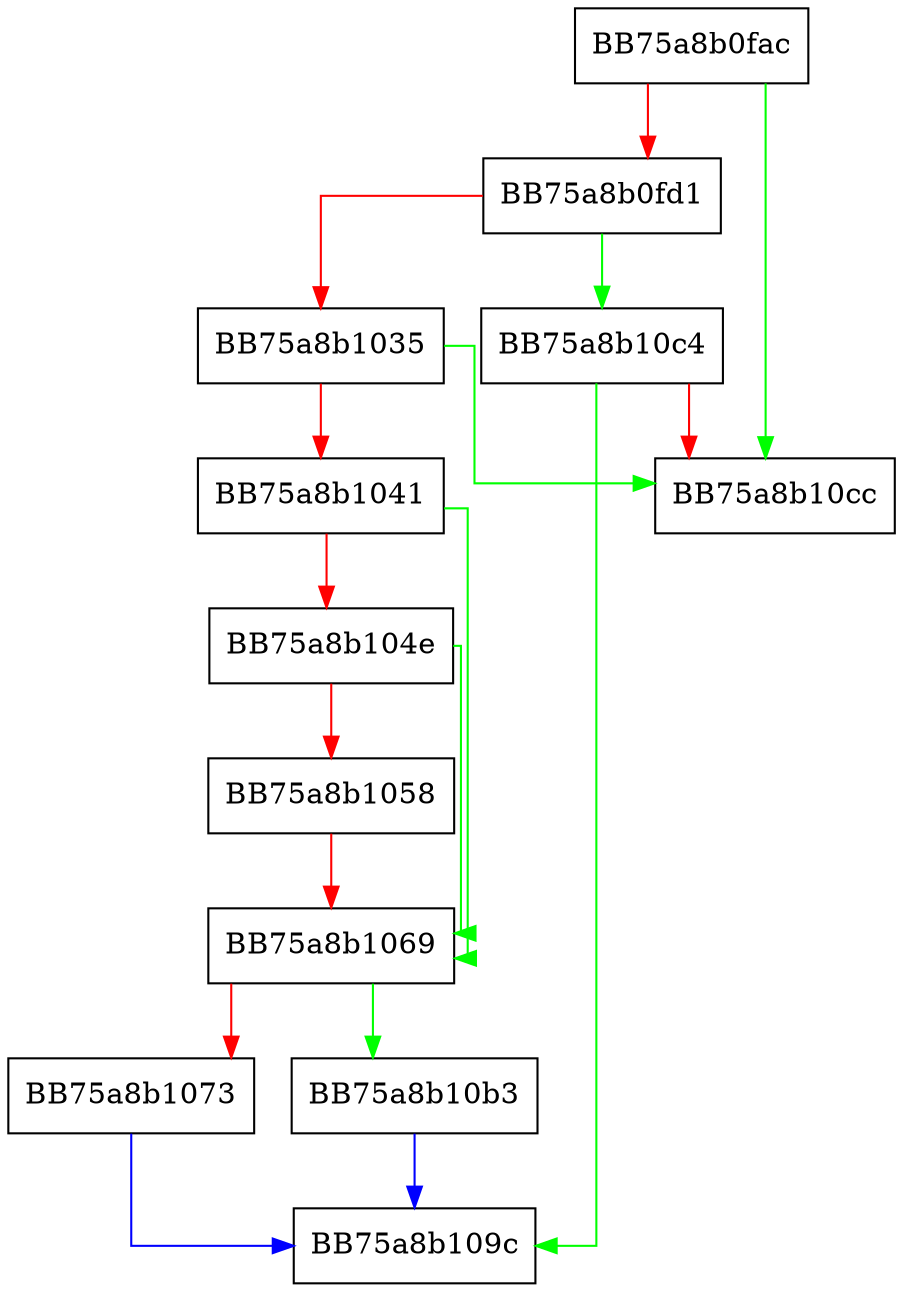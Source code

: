 digraph StreamContainerSetAttribute {
  node [shape="box"];
  graph [splines=ortho];
  BB75a8b0fac -> BB75a8b10cc [color="green"];
  BB75a8b0fac -> BB75a8b0fd1 [color="red"];
  BB75a8b0fd1 -> BB75a8b10c4 [color="green"];
  BB75a8b0fd1 -> BB75a8b1035 [color="red"];
  BB75a8b1035 -> BB75a8b10cc [color="green"];
  BB75a8b1035 -> BB75a8b1041 [color="red"];
  BB75a8b1041 -> BB75a8b1069 [color="green"];
  BB75a8b1041 -> BB75a8b104e [color="red"];
  BB75a8b104e -> BB75a8b1069 [color="green"];
  BB75a8b104e -> BB75a8b1058 [color="red"];
  BB75a8b1058 -> BB75a8b1069 [color="red"];
  BB75a8b1069 -> BB75a8b10b3 [color="green"];
  BB75a8b1069 -> BB75a8b1073 [color="red"];
  BB75a8b1073 -> BB75a8b109c [color="blue"];
  BB75a8b10b3 -> BB75a8b109c [color="blue"];
  BB75a8b10c4 -> BB75a8b109c [color="green"];
  BB75a8b10c4 -> BB75a8b10cc [color="red"];
}